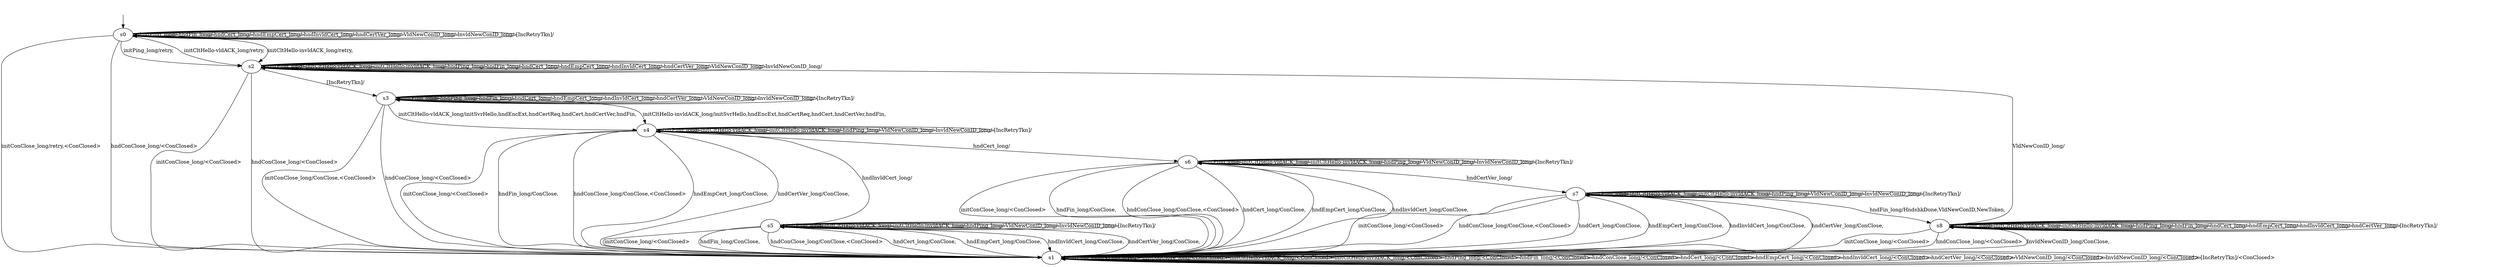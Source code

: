 digraph "msquicModels/msquic-BWRCA-l-0/learnedModel" {
s0 [label=s0];
s1 [label=s1];
s2 [label=s2];
s3 [label=s3];
s4 [label=s4];
s5 [label=s5];
s6 [label=s6];
s7 [label=s7];
s8 [label=s8];
s0 -> s2  [label="initPing_long/retry, "];
s0 -> s1  [label="initConClose_long/retry,<ConClosed> "];
s0 -> s2  [label="initCltHello-vldACK_long/retry, "];
s0 -> s2  [label="initCltHello-invldACK_long/retry, "];
s0 -> s0  [label="hndPing_long/ "];
s0 -> s0  [label="hndFin_long/ "];
s0 -> s1  [label="hndConClose_long/<ConClosed> "];
s0 -> s0  [label="hndCert_long/ "];
s0 -> s0  [label="hndEmpCert_long/ "];
s0 -> s0  [label="hndInvldCert_long/ "];
s0 -> s0  [label="hndCertVer_long/ "];
s0 -> s0  [label="VldNewConID_long/ "];
s0 -> s0  [label="InvldNewConID_long/ "];
s0 -> s0  [label="[IncRetryTkn]/ "];
s1 -> s1  [label="initPing_long/<ConClosed> "];
s1 -> s1  [label="initConClose_long/<ConClosed> "];
s1 -> s1  [label="initCltHello-vldACK_long/<ConClosed> "];
s1 -> s1  [label="initCltHello-invldACK_long/<ConClosed> "];
s1 -> s1  [label="hndPing_long/<ConClosed> "];
s1 -> s1  [label="hndFin_long/<ConClosed> "];
s1 -> s1  [label="hndConClose_long/<ConClosed> "];
s1 -> s1  [label="hndCert_long/<ConClosed> "];
s1 -> s1  [label="hndEmpCert_long/<ConClosed> "];
s1 -> s1  [label="hndInvldCert_long/<ConClosed> "];
s1 -> s1  [label="hndCertVer_long/<ConClosed> "];
s1 -> s1  [label="VldNewConID_long/<ConClosed> "];
s1 -> s1  [label="InvldNewConID_long/<ConClosed> "];
s1 -> s1  [label="[IncRetryTkn]/<ConClosed> "];
s2 -> s2  [label="initPing_long/ "];
s2 -> s1  [label="initConClose_long/<ConClosed> "];
s2 -> s2  [label="initCltHello-vldACK_long/ "];
s2 -> s2  [label="initCltHello-invldACK_long/ "];
s2 -> s2  [label="hndPing_long/ "];
s2 -> s2  [label="hndFin_long/ "];
s2 -> s1  [label="hndConClose_long/<ConClosed> "];
s2 -> s2  [label="hndCert_long/ "];
s2 -> s2  [label="hndEmpCert_long/ "];
s2 -> s2  [label="hndInvldCert_long/ "];
s2 -> s2  [label="hndCertVer_long/ "];
s2 -> s2  [label="VldNewConID_long/ "];
s2 -> s2  [label="InvldNewConID_long/ "];
s2 -> s3  [label="[IncRetryTkn]/ "];
s3 -> s3  [label="initPing_long/ "];
s3 -> s1  [label="initConClose_long/ConClose,<ConClosed> "];
s3 -> s4  [label="initCltHello-vldACK_long/initSvrHello,hndEncExt,hndCertReq,hndCert,hndCertVer,hndFin, "];
s3 -> s4  [label="initCltHello-invldACK_long/initSvrHello,hndEncExt,hndCertReq,hndCert,hndCertVer,hndFin, "];
s3 -> s3  [label="hndPing_long/ "];
s3 -> s3  [label="hndFin_long/ "];
s3 -> s1  [label="hndConClose_long/<ConClosed> "];
s3 -> s3  [label="hndCert_long/ "];
s3 -> s3  [label="hndEmpCert_long/ "];
s3 -> s3  [label="hndInvldCert_long/ "];
s3 -> s3  [label="hndCertVer_long/ "];
s3 -> s3  [label="VldNewConID_long/ "];
s3 -> s3  [label="InvldNewConID_long/ "];
s3 -> s3  [label="[IncRetryTkn]/ "];
s4 -> s4  [label="initPing_long/ "];
s4 -> s1  [label="initConClose_long/<ConClosed> "];
s4 -> s4  [label="initCltHello-vldACK_long/ "];
s4 -> s4  [label="initCltHello-invldACK_long/ "];
s4 -> s4  [label="hndPing_long/ "];
s4 -> s1  [label="hndFin_long/ConClose, "];
s4 -> s1  [label="hndConClose_long/ConClose,<ConClosed> "];
s4 -> s6  [label="hndCert_long/ "];
s4 -> s1  [label="hndEmpCert_long/ConClose, "];
s4 -> s5  [label="hndInvldCert_long/ "];
s4 -> s1  [label="hndCertVer_long/ConClose, "];
s4 -> s4  [label="VldNewConID_long/ "];
s4 -> s4  [label="InvldNewConID_long/ "];
s4 -> s4  [label="[IncRetryTkn]/ "];
s5 -> s5  [label="initPing_long/ "];
s5 -> s1  [label="initConClose_long/<ConClosed> "];
s5 -> s5  [label="initCltHello-vldACK_long/ "];
s5 -> s5  [label="initCltHello-invldACK_long/ "];
s5 -> s5  [label="hndPing_long/ "];
s5 -> s1  [label="hndFin_long/ConClose, "];
s5 -> s1  [label="hndConClose_long/ConClose,<ConClosed> "];
s5 -> s1  [label="hndCert_long/ConClose, "];
s5 -> s1  [label="hndEmpCert_long/ConClose, "];
s5 -> s1  [label="hndInvldCert_long/ConClose, "];
s5 -> s1  [label="hndCertVer_long/ConClose, "];
s5 -> s5  [label="VldNewConID_long/ "];
s5 -> s5  [label="InvldNewConID_long/ "];
s5 -> s5  [label="[IncRetryTkn]/ "];
s6 -> s6  [label="initPing_long/ "];
s6 -> s1  [label="initConClose_long/<ConClosed> "];
s6 -> s6  [label="initCltHello-vldACK_long/ "];
s6 -> s6  [label="initCltHello-invldACK_long/ "];
s6 -> s6  [label="hndPing_long/ "];
s6 -> s1  [label="hndFin_long/ConClose, "];
s6 -> s1  [label="hndConClose_long/ConClose,<ConClosed> "];
s6 -> s1  [label="hndCert_long/ConClose, "];
s6 -> s1  [label="hndEmpCert_long/ConClose, "];
s6 -> s1  [label="hndInvldCert_long/ConClose, "];
s6 -> s7  [label="hndCertVer_long/ "];
s6 -> s6  [label="VldNewConID_long/ "];
s6 -> s6  [label="InvldNewConID_long/ "];
s6 -> s6  [label="[IncRetryTkn]/ "];
s7 -> s7  [label="initPing_long/ "];
s7 -> s1  [label="initConClose_long/<ConClosed> "];
s7 -> s7  [label="initCltHello-vldACK_long/ "];
s7 -> s7  [label="initCltHello-invldACK_long/ "];
s7 -> s7  [label="hndPing_long/ "];
s7 -> s8  [label="hndFin_long/HndshkDone,VldNewConID,NewToken, "];
s7 -> s1  [label="hndConClose_long/ConClose,<ConClosed> "];
s7 -> s1  [label="hndCert_long/ConClose, "];
s7 -> s1  [label="hndEmpCert_long/ConClose, "];
s7 -> s1  [label="hndInvldCert_long/ConClose, "];
s7 -> s1  [label="hndCertVer_long/ConClose, "];
s7 -> s7  [label="VldNewConID_long/ "];
s7 -> s7  [label="InvldNewConID_long/ "];
s7 -> s7  [label="[IncRetryTkn]/ "];
s8 -> s8  [label="initPing_long/ "];
s8 -> s1  [label="initConClose_long/<ConClosed> "];
s8 -> s8  [label="initCltHello-vldACK_long/ "];
s8 -> s8  [label="initCltHello-invldACK_long/ "];
s8 -> s8  [label="hndPing_long/ "];
s8 -> s8  [label="hndFin_long/ "];
s8 -> s1  [label="hndConClose_long/<ConClosed> "];
s8 -> s8  [label="hndCert_long/ "];
s8 -> s8  [label="hndEmpCert_long/ "];
s8 -> s8  [label="hndInvldCert_long/ "];
s8 -> s8  [label="hndCertVer_long/ "];
s8 -> s2  [label="VldNewConID_long/ "];
s8 -> s1  [label="InvldNewConID_long/ConClose, "];
s8 -> s8  [label="[IncRetryTkn]/ "];
__start0 [label="", shape=none];
__start0 -> s0  [label=""];
}
